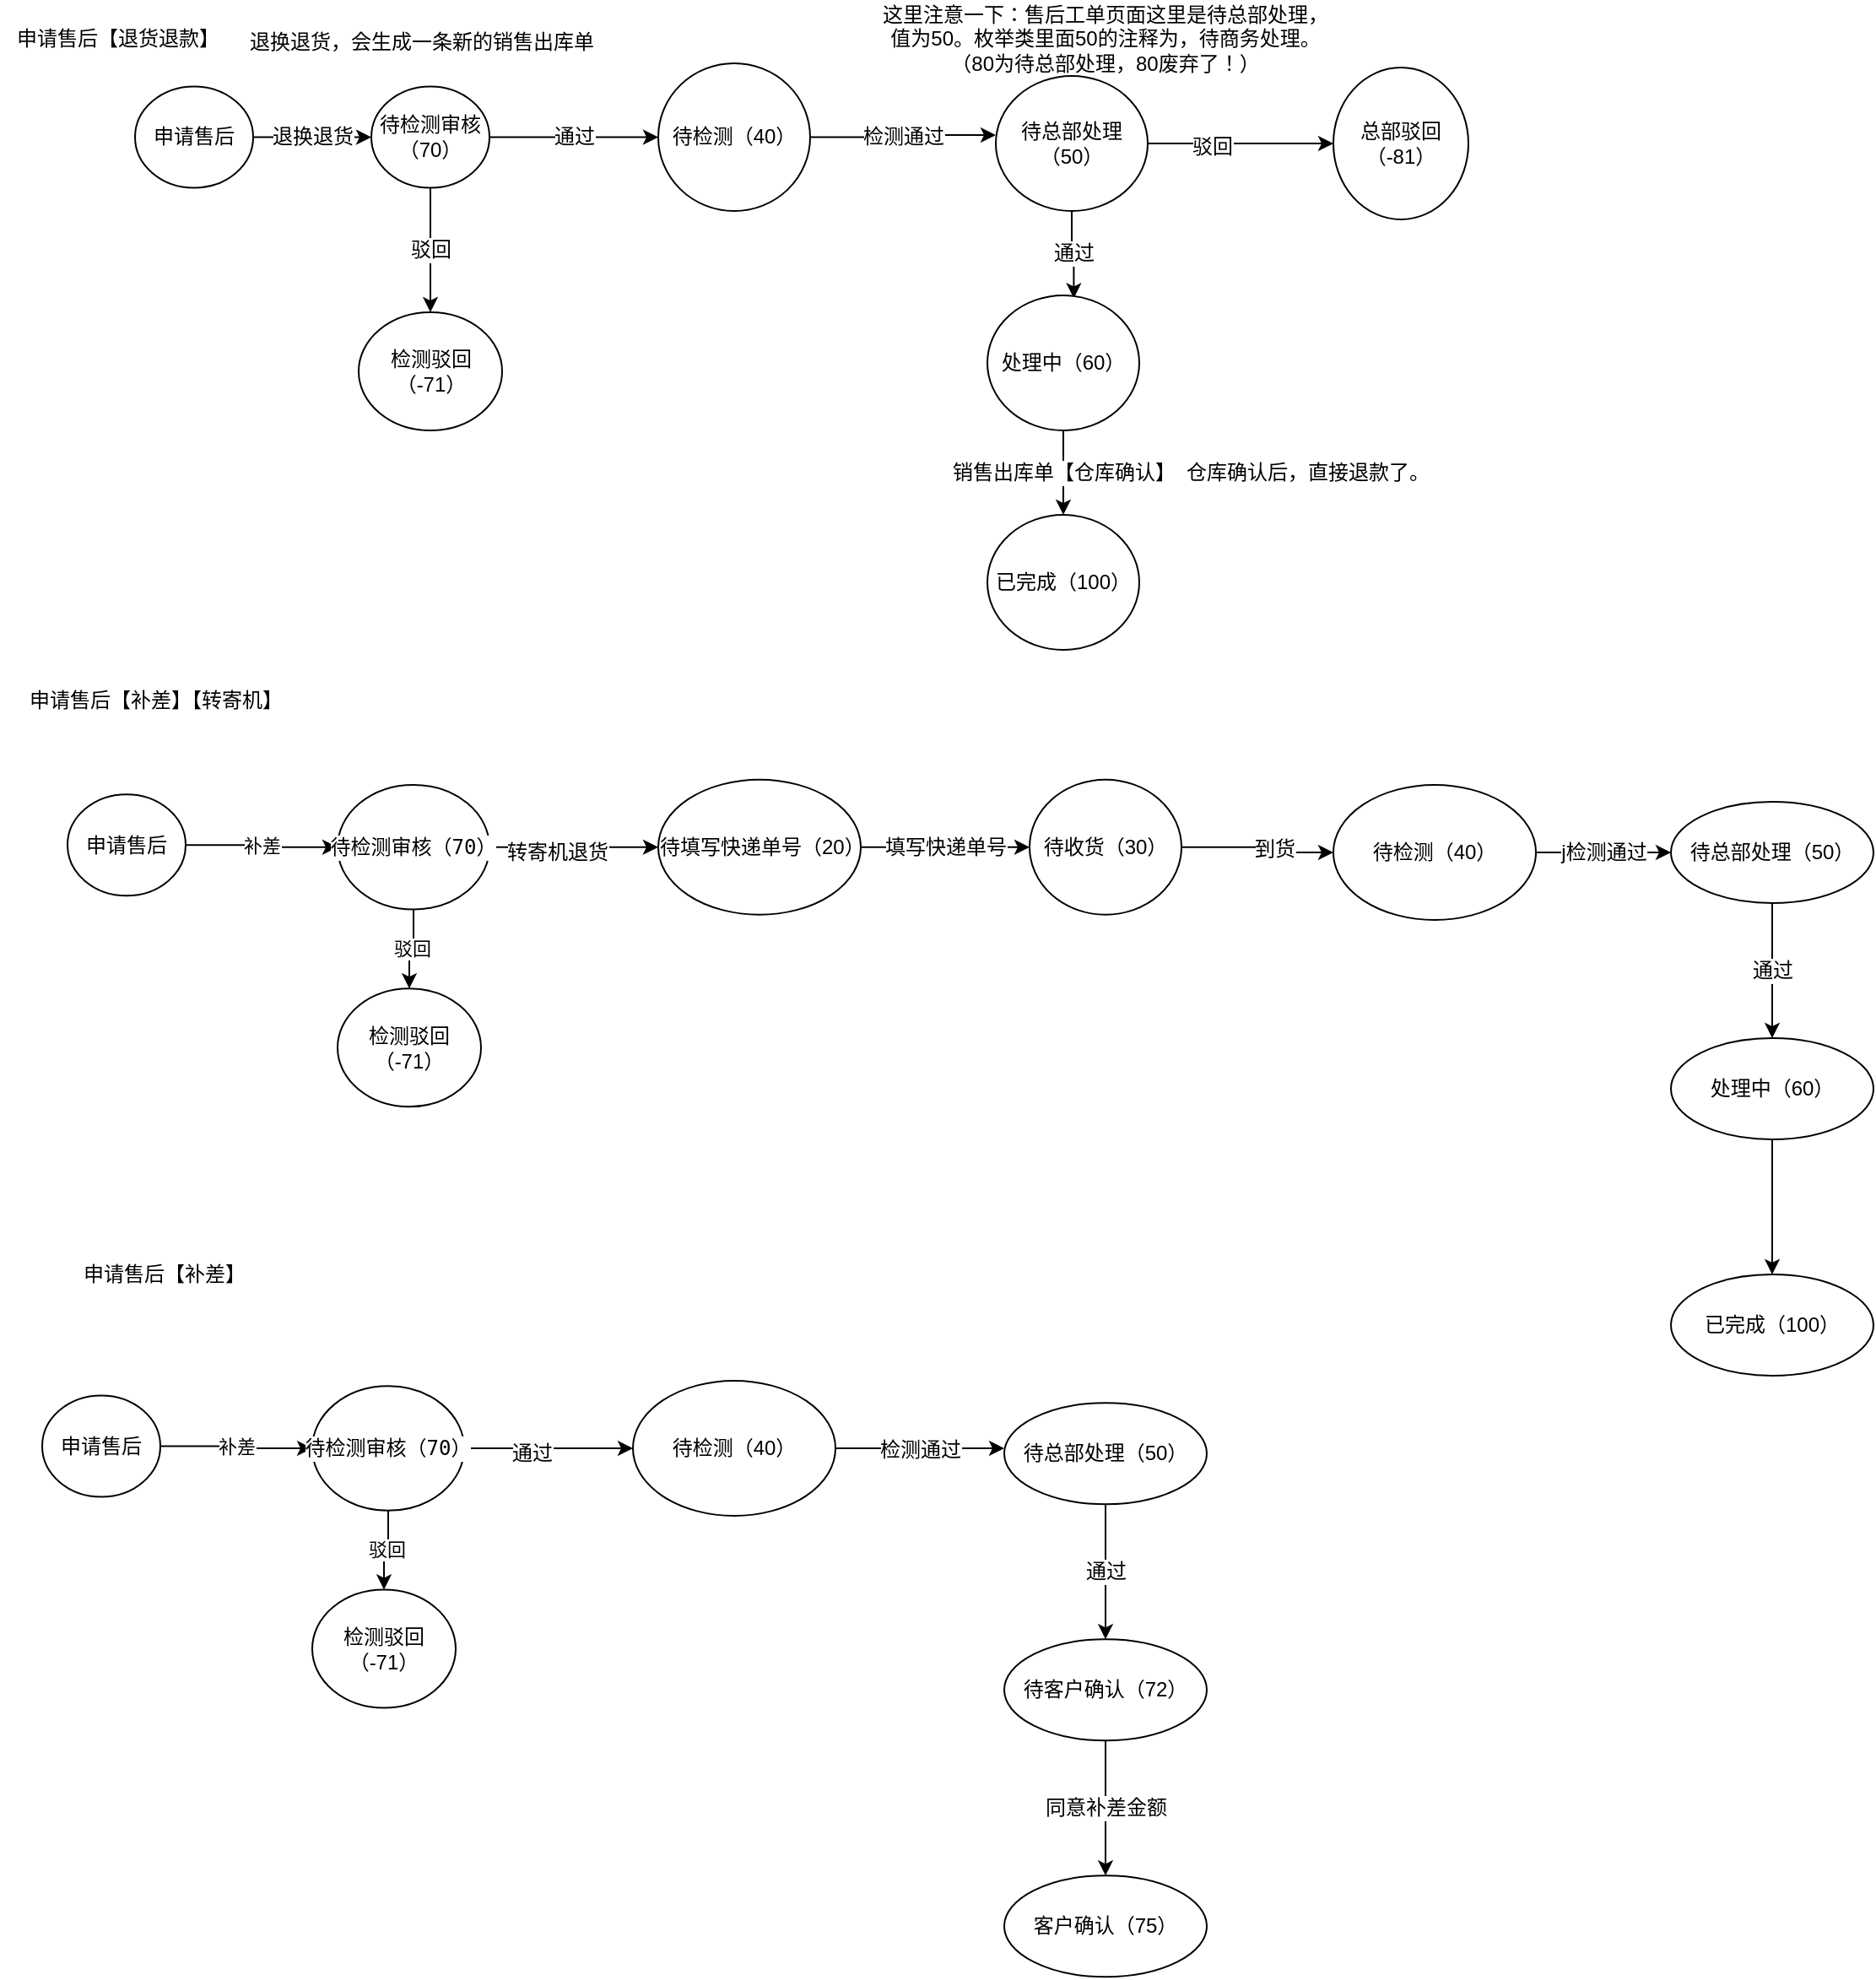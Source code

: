 <mxfile version="16.6.1" type="github">
  <diagram id="_88M4rZaeOAy3bHlZC3f" name="Page-1">
    <mxGraphModel dx="1185" dy="635" grid="1" gridSize="10" guides="1" tooltips="1" connect="1" arrows="1" fold="1" page="1" pageScale="1" pageWidth="827" pageHeight="1169" math="0" shadow="0">
      <root>
        <mxCell id="0" />
        <mxCell id="1" parent="0" />
        <mxCell id="IqyMs4pkEaya7170j3vu-85" value="驳回" style="edgeStyle=orthogonalEdgeStyle;rounded=0;orthogonalLoop=1;jettySize=auto;html=1;exitX=0.5;exitY=1;exitDx=0;exitDy=0;entryX=0.5;entryY=0;entryDx=0;entryDy=0;fontSize=12;fontColor=#000000;" edge="1" parent="1" source="IqyMs4pkEaya7170j3vu-1" target="IqyMs4pkEaya7170j3vu-7">
          <mxGeometry relative="1" as="geometry" />
        </mxCell>
        <mxCell id="IqyMs4pkEaya7170j3vu-1" value="待检测审核（70）" style="ellipse;whiteSpace=wrap;html=1;" vertex="1" parent="1">
          <mxGeometry x="260" y="66.25" width="70" height="60" as="geometry" />
        </mxCell>
        <mxCell id="IqyMs4pkEaya7170j3vu-10" value="通过" style="edgeStyle=orthogonalEdgeStyle;rounded=0;orthogonalLoop=1;jettySize=auto;html=1;fontSize=12;fontColor=#000000;" edge="1" parent="1" source="IqyMs4pkEaya7170j3vu-1" target="IqyMs4pkEaya7170j3vu-5">
          <mxGeometry relative="1" as="geometry">
            <mxPoint x="330.0" y="96.255" as="sourcePoint" />
          </mxGeometry>
        </mxCell>
        <mxCell id="IqyMs4pkEaya7170j3vu-12" value="检测通过" style="edgeStyle=orthogonalEdgeStyle;rounded=0;orthogonalLoop=1;jettySize=auto;html=1;exitX=1;exitY=0.5;exitDx=0;exitDy=0;entryX=0;entryY=0.438;entryDx=0;entryDy=0;entryPerimeter=0;fontSize=12;fontColor=#000000;" edge="1" parent="1" source="IqyMs4pkEaya7170j3vu-5" target="IqyMs4pkEaya7170j3vu-11">
          <mxGeometry relative="1" as="geometry" />
        </mxCell>
        <mxCell id="IqyMs4pkEaya7170j3vu-5" value="待检测（40）" style="ellipse;whiteSpace=wrap;html=1;fontColor=#000000;" vertex="1" parent="1">
          <mxGeometry x="430" y="52.5" width="90" height="87.5" as="geometry" />
        </mxCell>
        <mxCell id="IqyMs4pkEaya7170j3vu-7" value="检测驳回（-71）" style="ellipse;whiteSpace=wrap;html=1;fontColor=#000000;" vertex="1" parent="1">
          <mxGeometry x="252.5" y="200" width="85" height="70" as="geometry" />
        </mxCell>
        <mxCell id="IqyMs4pkEaya7170j3vu-15" style="edgeStyle=orthogonalEdgeStyle;rounded=0;orthogonalLoop=1;jettySize=auto;html=1;exitX=1;exitY=0.5;exitDx=0;exitDy=0;entryX=0;entryY=0.5;entryDx=0;entryDy=0;fontSize=12;fontColor=#000000;" edge="1" parent="1" source="IqyMs4pkEaya7170j3vu-11" target="IqyMs4pkEaya7170j3vu-14">
          <mxGeometry relative="1" as="geometry" />
        </mxCell>
        <mxCell id="IqyMs4pkEaya7170j3vu-16" value="驳回" style="edgeLabel;html=1;align=center;verticalAlign=middle;resizable=0;points=[];fontSize=12;fontColor=#000000;" vertex="1" connectable="0" parent="IqyMs4pkEaya7170j3vu-15">
          <mxGeometry x="-0.314" y="-2" relative="1" as="geometry">
            <mxPoint as="offset" />
          </mxGeometry>
        </mxCell>
        <mxCell id="IqyMs4pkEaya7170j3vu-18" value="通过" style="edgeStyle=orthogonalEdgeStyle;rounded=0;orthogonalLoop=1;jettySize=auto;html=1;exitX=0.5;exitY=1;exitDx=0;exitDy=0;entryX=0.569;entryY=0.021;entryDx=0;entryDy=0;entryPerimeter=0;fontSize=12;fontColor=#000000;" edge="1" parent="1" source="IqyMs4pkEaya7170j3vu-11" target="IqyMs4pkEaya7170j3vu-17">
          <mxGeometry relative="1" as="geometry" />
        </mxCell>
        <mxCell id="IqyMs4pkEaya7170j3vu-11" value="待总部处理（50）" style="ellipse;whiteSpace=wrap;html=1;fontSize=12;fontColor=#000000;" vertex="1" parent="1">
          <mxGeometry x="630" y="60" width="90" height="80" as="geometry" />
        </mxCell>
        <mxCell id="IqyMs4pkEaya7170j3vu-13" value="这里注意一下：售后工单页面这里是待总部处理，值为50。枚举类里面50的注释为，待商务处理。（80为待总部处理，80废弃了！）" style="text;html=1;strokeColor=none;fillColor=none;align=center;verticalAlign=middle;whiteSpace=wrap;rounded=0;fontSize=12;fontColor=#000000;" vertex="1" parent="1">
          <mxGeometry x="560" y="15" width="270" height="45" as="geometry" />
        </mxCell>
        <mxCell id="IqyMs4pkEaya7170j3vu-14" value="总部驳回（-81）" style="ellipse;whiteSpace=wrap;html=1;fontSize=12;fontColor=#000000;" vertex="1" parent="1">
          <mxGeometry x="830" y="55" width="80" height="90" as="geometry" />
        </mxCell>
        <mxCell id="IqyMs4pkEaya7170j3vu-20" value="销售出库单【仓库确认】" style="edgeStyle=orthogonalEdgeStyle;rounded=0;orthogonalLoop=1;jettySize=auto;html=1;exitX=0.5;exitY=1;exitDx=0;exitDy=0;entryX=0.5;entryY=0;entryDx=0;entryDy=0;fontSize=12;fontColor=#000000;" edge="1" parent="1" source="IqyMs4pkEaya7170j3vu-17" target="IqyMs4pkEaya7170j3vu-19">
          <mxGeometry relative="1" as="geometry" />
        </mxCell>
        <mxCell id="IqyMs4pkEaya7170j3vu-17" value="处理中（60）" style="ellipse;whiteSpace=wrap;html=1;fontSize=12;fontColor=#000000;" vertex="1" parent="1">
          <mxGeometry x="625" y="190" width="90" height="80" as="geometry" />
        </mxCell>
        <mxCell id="IqyMs4pkEaya7170j3vu-19" value="已完成（100）" style="ellipse;whiteSpace=wrap;html=1;fontSize=12;fontColor=#000000;" vertex="1" parent="1">
          <mxGeometry x="625" y="320" width="90" height="80" as="geometry" />
        </mxCell>
        <mxCell id="IqyMs4pkEaya7170j3vu-21" value="申请售后【退货退款】" style="text;html=1;strokeColor=none;fillColor=none;align=center;verticalAlign=middle;whiteSpace=wrap;rounded=0;fontSize=12;fontColor=#000000;" vertex="1" parent="1">
          <mxGeometry x="40" y="29" width="140" height="17" as="geometry" />
        </mxCell>
        <mxCell id="IqyMs4pkEaya7170j3vu-23" value="仓库确认后，直接退款了。" style="text;html=1;strokeColor=none;fillColor=none;align=center;verticalAlign=middle;whiteSpace=wrap;rounded=0;fontSize=12;fontColor=#000000;" vertex="1" parent="1">
          <mxGeometry x="740" y="280" width="150" height="30" as="geometry" />
        </mxCell>
        <mxCell id="IqyMs4pkEaya7170j3vu-25" value="申请售后【补差】【转寄机】" style="text;html=1;strokeColor=none;fillColor=none;align=center;verticalAlign=middle;whiteSpace=wrap;rounded=0;fontSize=12;fontColor=#000000;" vertex="1" parent="1">
          <mxGeometry x="45" y="420" width="175" height="20" as="geometry" />
        </mxCell>
        <mxCell id="IqyMs4pkEaya7170j3vu-27" value="退换退货，会生成一条新的销售出库单" style="text;html=1;strokeColor=none;fillColor=none;align=center;verticalAlign=middle;whiteSpace=wrap;rounded=0;fontSize=12;fontColor=#000000;" vertex="1" parent="1">
          <mxGeometry x="180" y="27.5" width="220" height="25" as="geometry" />
        </mxCell>
        <mxCell id="IqyMs4pkEaya7170j3vu-29" value="补差" style="edgeStyle=orthogonalEdgeStyle;rounded=0;orthogonalLoop=1;jettySize=auto;html=1;exitX=1;exitY=0.5;exitDx=0;exitDy=0;entryX=0;entryY=0.5;entryDx=0;entryDy=0;" edge="1" parent="1" source="IqyMs4pkEaya7170j3vu-30" target="IqyMs4pkEaya7170j3vu-33">
          <mxGeometry relative="1" as="geometry" />
        </mxCell>
        <mxCell id="IqyMs4pkEaya7170j3vu-30" value="申请售后" style="ellipse;whiteSpace=wrap;html=1;" vertex="1" parent="1">
          <mxGeometry x="80" y="485.62" width="70" height="60" as="geometry" />
        </mxCell>
        <mxCell id="IqyMs4pkEaya7170j3vu-31" value="驳回" style="edgeStyle=orthogonalEdgeStyle;rounded=0;orthogonalLoop=1;jettySize=auto;html=1;exitX=0.5;exitY=1;exitDx=0;exitDy=0;entryX=0.5;entryY=0;entryDx=0;entryDy=0;fontColor=#000000;" edge="1" parent="1" source="IqyMs4pkEaya7170j3vu-33" target="IqyMs4pkEaya7170j3vu-35">
          <mxGeometry relative="1" as="geometry" />
        </mxCell>
        <mxCell id="IqyMs4pkEaya7170j3vu-32" style="edgeStyle=orthogonalEdgeStyle;rounded=0;orthogonalLoop=1;jettySize=auto;html=1;exitX=1;exitY=0.5;exitDx=0;exitDy=0;fontSize=12;fontColor=#000000;" edge="1" parent="1" source="IqyMs4pkEaya7170j3vu-33">
          <mxGeometry relative="1" as="geometry">
            <mxPoint x="430" y="516.87" as="targetPoint" />
          </mxGeometry>
        </mxCell>
        <mxCell id="IqyMs4pkEaya7170j3vu-45" value="转寄机退货" style="edgeLabel;html=1;align=center;verticalAlign=middle;resizable=0;points=[];fontSize=12;fontColor=#000000;" vertex="1" connectable="0" parent="IqyMs4pkEaya7170j3vu-32">
          <mxGeometry x="-0.2" y="-3" relative="1" as="geometry">
            <mxPoint as="offset" />
          </mxGeometry>
        </mxCell>
        <mxCell id="IqyMs4pkEaya7170j3vu-33" value="&lt;pre style=&quot;background-color: rgb(255 , 255 , 255)&quot;&gt;待检测审核（70）&lt;/pre&gt;" style="ellipse;whiteSpace=wrap;html=1;" vertex="1" parent="1">
          <mxGeometry x="240" y="480" width="90" height="73.75" as="geometry" />
        </mxCell>
        <mxCell id="IqyMs4pkEaya7170j3vu-35" value="检测驳回（-71）" style="ellipse;whiteSpace=wrap;html=1;fontColor=#000000;" vertex="1" parent="1">
          <mxGeometry x="240" y="600.62" width="85" height="70" as="geometry" />
        </mxCell>
        <mxCell id="IqyMs4pkEaya7170j3vu-48" style="edgeStyle=orthogonalEdgeStyle;rounded=0;orthogonalLoop=1;jettySize=auto;html=1;exitX=1;exitY=0.5;exitDx=0;exitDy=0;entryX=0;entryY=0.5;entryDx=0;entryDy=0;fontSize=12;fontColor=#000000;" edge="1" parent="1" source="IqyMs4pkEaya7170j3vu-39" target="IqyMs4pkEaya7170j3vu-47">
          <mxGeometry relative="1" as="geometry" />
        </mxCell>
        <mxCell id="IqyMs4pkEaya7170j3vu-49" value="到货" style="edgeLabel;html=1;align=center;verticalAlign=middle;resizable=0;points=[];fontSize=12;fontColor=#000000;" vertex="1" connectable="0" parent="IqyMs4pkEaya7170j3vu-48">
          <mxGeometry x="0.248" y="2" relative="1" as="geometry">
            <mxPoint as="offset" />
          </mxGeometry>
        </mxCell>
        <mxCell id="IqyMs4pkEaya7170j3vu-39" value="待收货（30）" style="ellipse;whiteSpace=wrap;html=1;fontSize=12;fontColor=#000000;" vertex="1" parent="1">
          <mxGeometry x="650" y="476.87" width="90" height="80" as="geometry" />
        </mxCell>
        <mxCell id="IqyMs4pkEaya7170j3vu-46" value="填写快递单号" style="edgeStyle=orthogonalEdgeStyle;rounded=0;orthogonalLoop=1;jettySize=auto;html=1;exitX=1;exitY=0.5;exitDx=0;exitDy=0;entryX=0;entryY=0.5;entryDx=0;entryDy=0;fontSize=12;fontColor=#000000;" edge="1" parent="1" source="IqyMs4pkEaya7170j3vu-44" target="IqyMs4pkEaya7170j3vu-39">
          <mxGeometry relative="1" as="geometry" />
        </mxCell>
        <mxCell id="IqyMs4pkEaya7170j3vu-44" value="待填写快递单号（20）" style="ellipse;whiteSpace=wrap;html=1;fontSize=12;fontColor=#000000;" vertex="1" parent="1">
          <mxGeometry x="430" y="476.87" width="120" height="80" as="geometry" />
        </mxCell>
        <mxCell id="IqyMs4pkEaya7170j3vu-52" value="j检测通过" style="edgeStyle=orthogonalEdgeStyle;rounded=0;orthogonalLoop=1;jettySize=auto;html=1;fontSize=12;fontColor=#000000;" edge="1" parent="1" source="IqyMs4pkEaya7170j3vu-47" target="IqyMs4pkEaya7170j3vu-51">
          <mxGeometry relative="1" as="geometry" />
        </mxCell>
        <mxCell id="IqyMs4pkEaya7170j3vu-47" value="待检测（40）" style="ellipse;whiteSpace=wrap;html=1;fontSize=12;fontColor=#000000;" vertex="1" parent="1">
          <mxGeometry x="830" y="480" width="120" height="80" as="geometry" />
        </mxCell>
        <mxCell id="IqyMs4pkEaya7170j3vu-54" value="通过" style="edgeStyle=orthogonalEdgeStyle;rounded=0;orthogonalLoop=1;jettySize=auto;html=1;fontSize=12;fontColor=#000000;" edge="1" parent="1" source="IqyMs4pkEaya7170j3vu-51" target="IqyMs4pkEaya7170j3vu-53">
          <mxGeometry relative="1" as="geometry" />
        </mxCell>
        <mxCell id="IqyMs4pkEaya7170j3vu-51" value="&lt;span&gt;待总部处理（50）&lt;/span&gt;" style="ellipse;whiteSpace=wrap;html=1;fontColor=#000000;" vertex="1" parent="1">
          <mxGeometry x="1030" y="490" width="120" height="60" as="geometry" />
        </mxCell>
        <mxCell id="IqyMs4pkEaya7170j3vu-56" value="" style="edgeStyle=orthogonalEdgeStyle;rounded=0;orthogonalLoop=1;jettySize=auto;html=1;fontSize=12;fontColor=#000000;" edge="1" parent="1" source="IqyMs4pkEaya7170j3vu-53" target="IqyMs4pkEaya7170j3vu-55">
          <mxGeometry relative="1" as="geometry" />
        </mxCell>
        <mxCell id="IqyMs4pkEaya7170j3vu-53" value="&lt;span&gt;处理中（60）&lt;/span&gt;" style="ellipse;whiteSpace=wrap;html=1;fontColor=#000000;" vertex="1" parent="1">
          <mxGeometry x="1030" y="630" width="120" height="60" as="geometry" />
        </mxCell>
        <mxCell id="IqyMs4pkEaya7170j3vu-55" value="&lt;span&gt;已完成（100）&lt;/span&gt;" style="ellipse;whiteSpace=wrap;html=1;fontColor=#000000;" vertex="1" parent="1">
          <mxGeometry x="1030" y="770" width="120" height="60" as="geometry" />
        </mxCell>
        <mxCell id="IqyMs4pkEaya7170j3vu-57" value="申请售后【补差】" style="text;html=1;strokeColor=none;fillColor=none;align=center;verticalAlign=middle;whiteSpace=wrap;rounded=0;fontSize=12;fontColor=#000000;" vertex="1" parent="1">
          <mxGeometry x="50" y="760" width="175" height="20" as="geometry" />
        </mxCell>
        <mxCell id="IqyMs4pkEaya7170j3vu-58" value="补差" style="edgeStyle=orthogonalEdgeStyle;rounded=0;orthogonalLoop=1;jettySize=auto;html=1;exitX=1;exitY=0.5;exitDx=0;exitDy=0;entryX=0;entryY=0.5;entryDx=0;entryDy=0;" edge="1" parent="1" source="IqyMs4pkEaya7170j3vu-59" target="IqyMs4pkEaya7170j3vu-63">
          <mxGeometry relative="1" as="geometry" />
        </mxCell>
        <mxCell id="IqyMs4pkEaya7170j3vu-59" value="申请售后" style="ellipse;whiteSpace=wrap;html=1;" vertex="1" parent="1">
          <mxGeometry x="65" y="841.75" width="70" height="60" as="geometry" />
        </mxCell>
        <mxCell id="IqyMs4pkEaya7170j3vu-60" value="驳回" style="edgeStyle=orthogonalEdgeStyle;rounded=0;orthogonalLoop=1;jettySize=auto;html=1;exitX=0.5;exitY=1;exitDx=0;exitDy=0;entryX=0.5;entryY=0;entryDx=0;entryDy=0;fontColor=#000000;" edge="1" parent="1" source="IqyMs4pkEaya7170j3vu-63" target="IqyMs4pkEaya7170j3vu-64">
          <mxGeometry relative="1" as="geometry" />
        </mxCell>
        <mxCell id="IqyMs4pkEaya7170j3vu-61" style="edgeStyle=orthogonalEdgeStyle;rounded=0;orthogonalLoop=1;jettySize=auto;html=1;exitX=1;exitY=0.5;exitDx=0;exitDy=0;fontSize=12;fontColor=#000000;" edge="1" parent="1" source="IqyMs4pkEaya7170j3vu-63">
          <mxGeometry relative="1" as="geometry">
            <mxPoint x="415" y="873.0" as="targetPoint" />
          </mxGeometry>
        </mxCell>
        <mxCell id="IqyMs4pkEaya7170j3vu-62" value="通过" style="edgeLabel;html=1;align=center;verticalAlign=middle;resizable=0;points=[];fontSize=12;fontColor=#000000;" vertex="1" connectable="0" parent="IqyMs4pkEaya7170j3vu-61">
          <mxGeometry x="-0.2" y="-3" relative="1" as="geometry">
            <mxPoint as="offset" />
          </mxGeometry>
        </mxCell>
        <mxCell id="IqyMs4pkEaya7170j3vu-63" value="&lt;pre style=&quot;background-color: rgb(255 , 255 , 255)&quot;&gt;待检测审核（70）&lt;/pre&gt;" style="ellipse;whiteSpace=wrap;html=1;" vertex="1" parent="1">
          <mxGeometry x="225" y="836.13" width="90" height="73.75" as="geometry" />
        </mxCell>
        <mxCell id="IqyMs4pkEaya7170j3vu-64" value="检测驳回（-71）" style="ellipse;whiteSpace=wrap;html=1;fontColor=#000000;" vertex="1" parent="1">
          <mxGeometry x="225" y="956.75" width="85" height="70" as="geometry" />
        </mxCell>
        <mxCell id="IqyMs4pkEaya7170j3vu-68" value="检测通过" style="edgeStyle=orthogonalEdgeStyle;rounded=0;orthogonalLoop=1;jettySize=auto;html=1;exitX=1;exitY=0.5;exitDx=0;exitDy=0;entryX=0;entryY=0.5;entryDx=0;entryDy=0;fontSize=12;fontColor=#000000;" edge="1" parent="1" source="IqyMs4pkEaya7170j3vu-69">
          <mxGeometry relative="1" as="geometry">
            <mxPoint x="635" y="873" as="targetPoint" />
          </mxGeometry>
        </mxCell>
        <mxCell id="IqyMs4pkEaya7170j3vu-69" value="待检测（40）" style="ellipse;whiteSpace=wrap;html=1;fontSize=12;fontColor=#000000;" vertex="1" parent="1">
          <mxGeometry x="415" y="833" width="120" height="80" as="geometry" />
        </mxCell>
        <mxCell id="IqyMs4pkEaya7170j3vu-72" value="通过" style="edgeStyle=orthogonalEdgeStyle;rounded=0;orthogonalLoop=1;jettySize=auto;html=1;fontSize=12;fontColor=#000000;" edge="1" parent="1" source="IqyMs4pkEaya7170j3vu-73" target="IqyMs4pkEaya7170j3vu-75">
          <mxGeometry relative="1" as="geometry" />
        </mxCell>
        <mxCell id="IqyMs4pkEaya7170j3vu-73" value="&lt;span&gt;待总部处理（50）&lt;/span&gt;" style="ellipse;whiteSpace=wrap;html=1;fontColor=#000000;" vertex="1" parent="1">
          <mxGeometry x="635" y="846.13" width="120" height="60" as="geometry" />
        </mxCell>
        <mxCell id="IqyMs4pkEaya7170j3vu-74" value="同意补差金额" style="edgeStyle=orthogonalEdgeStyle;rounded=0;orthogonalLoop=1;jettySize=auto;html=1;fontSize=12;fontColor=#000000;" edge="1" parent="1" source="IqyMs4pkEaya7170j3vu-75" target="IqyMs4pkEaya7170j3vu-76">
          <mxGeometry relative="1" as="geometry" />
        </mxCell>
        <mxCell id="IqyMs4pkEaya7170j3vu-75" value="&lt;span&gt;待客户确认（72）&lt;/span&gt;" style="ellipse;whiteSpace=wrap;html=1;fontColor=#000000;" vertex="1" parent="1">
          <mxGeometry x="635" y="986.13" width="120" height="60" as="geometry" />
        </mxCell>
        <mxCell id="IqyMs4pkEaya7170j3vu-76" value="&lt;span&gt;客户确认（75）&lt;/span&gt;" style="ellipse;whiteSpace=wrap;html=1;fontColor=#000000;" vertex="1" parent="1">
          <mxGeometry x="635" y="1126.13" width="120" height="60" as="geometry" />
        </mxCell>
        <mxCell id="IqyMs4pkEaya7170j3vu-82" value="退换退货" style="edgeStyle=orthogonalEdgeStyle;rounded=0;orthogonalLoop=1;jettySize=auto;html=1;exitX=1;exitY=0.5;exitDx=0;exitDy=0;fontSize=12;fontColor=#000000;" edge="1" parent="1" source="IqyMs4pkEaya7170j3vu-81" target="IqyMs4pkEaya7170j3vu-1">
          <mxGeometry relative="1" as="geometry" />
        </mxCell>
        <mxCell id="IqyMs4pkEaya7170j3vu-81" value="申请售后" style="ellipse;whiteSpace=wrap;html=1;" vertex="1" parent="1">
          <mxGeometry x="120" y="66.25" width="70" height="60" as="geometry" />
        </mxCell>
      </root>
    </mxGraphModel>
  </diagram>
</mxfile>
